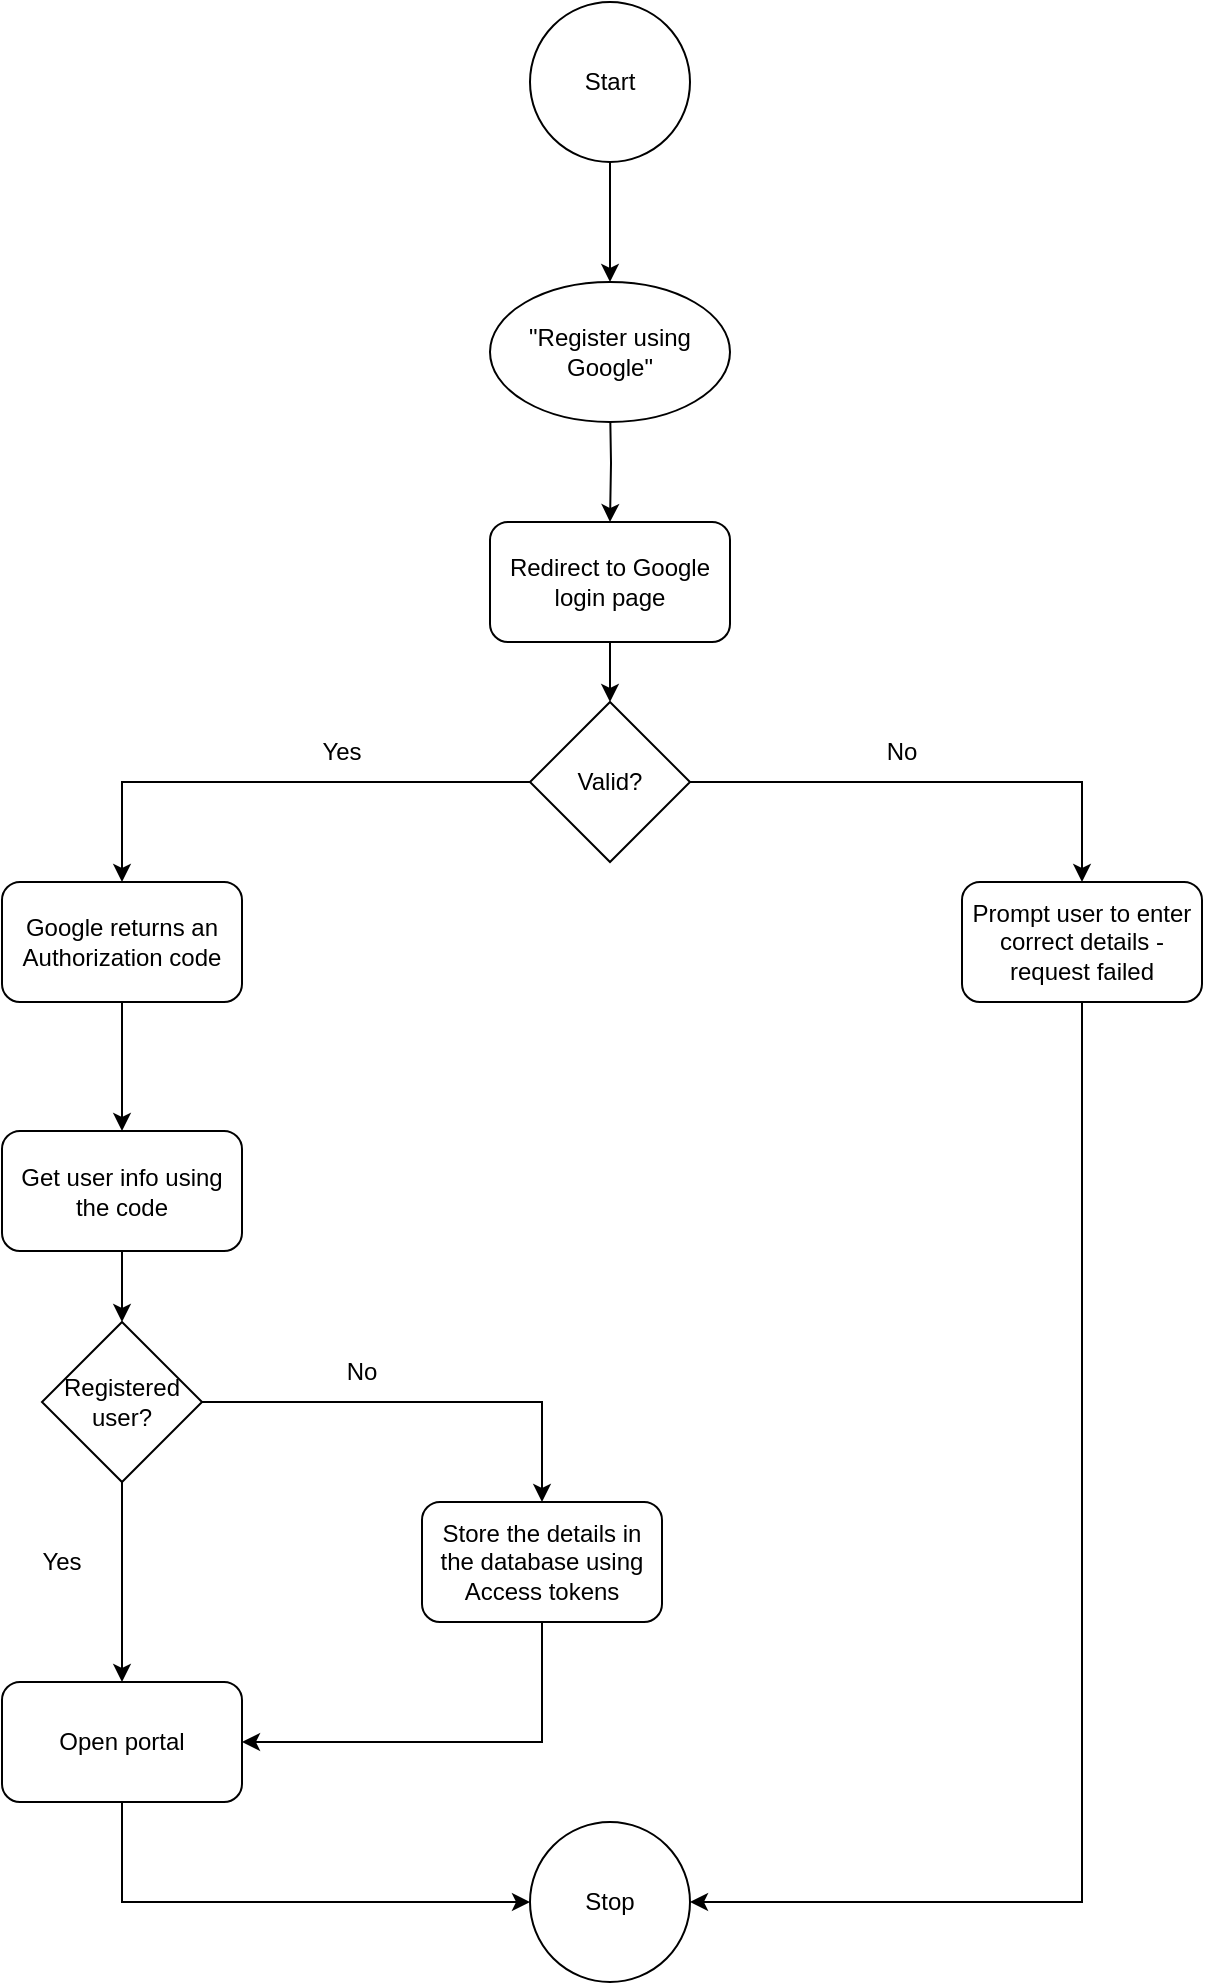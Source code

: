 <mxfile version="25.0.1">
  <diagram name="Page-1" id="TGuidVHUv_1VwZqodiuF">
    <mxGraphModel dx="954" dy="558" grid="1" gridSize="10" guides="1" tooltips="1" connect="1" arrows="1" fold="1" page="1" pageScale="1" pageWidth="827" pageHeight="1169" math="0" shadow="0">
      <root>
        <mxCell id="0" />
        <mxCell id="1" parent="0" />
        <mxCell id="52l0RrwCWaF9oOcHQBXl-7" style="edgeStyle=orthogonalEdgeStyle;rounded=0;orthogonalLoop=1;jettySize=auto;html=1;entryX=0.5;entryY=0;entryDx=0;entryDy=0;" edge="1" parent="1" source="52l0RrwCWaF9oOcHQBXl-1">
          <mxGeometry relative="1" as="geometry">
            <mxPoint x="414" y="160" as="targetPoint" />
          </mxGeometry>
        </mxCell>
        <mxCell id="52l0RrwCWaF9oOcHQBXl-1" value="Start" style="ellipse;whiteSpace=wrap;html=1;aspect=fixed;" vertex="1" parent="1">
          <mxGeometry x="374" y="20" width="80" height="80" as="geometry" />
        </mxCell>
        <mxCell id="52l0RrwCWaF9oOcHQBXl-12" style="edgeStyle=orthogonalEdgeStyle;rounded=0;orthogonalLoop=1;jettySize=auto;html=1;entryX=0.5;entryY=0;entryDx=0;entryDy=0;" edge="1" parent="1" target="52l0RrwCWaF9oOcHQBXl-8">
          <mxGeometry relative="1" as="geometry">
            <mxPoint x="414" y="220" as="sourcePoint" />
          </mxGeometry>
        </mxCell>
        <mxCell id="52l0RrwCWaF9oOcHQBXl-22" style="edgeStyle=orthogonalEdgeStyle;rounded=0;orthogonalLoop=1;jettySize=auto;html=1;entryX=0.5;entryY=0;entryDx=0;entryDy=0;" edge="1" parent="1" source="52l0RrwCWaF9oOcHQBXl-8" target="52l0RrwCWaF9oOcHQBXl-21">
          <mxGeometry relative="1" as="geometry" />
        </mxCell>
        <mxCell id="52l0RrwCWaF9oOcHQBXl-8" value="Redirect to Google login page" style="rounded=1;whiteSpace=wrap;html=1;" vertex="1" parent="1">
          <mxGeometry x="354" y="280" width="120" height="60" as="geometry" />
        </mxCell>
        <mxCell id="52l0RrwCWaF9oOcHQBXl-14" style="edgeStyle=orthogonalEdgeStyle;rounded=0;orthogonalLoop=1;jettySize=auto;html=1;entryX=0.5;entryY=0;entryDx=0;entryDy=0;" edge="1" parent="1" source="52l0RrwCWaF9oOcHQBXl-10" target="52l0RrwCWaF9oOcHQBXl-11">
          <mxGeometry relative="1" as="geometry" />
        </mxCell>
        <mxCell id="52l0RrwCWaF9oOcHQBXl-10" value="Google returns an Authorization code" style="rounded=1;whiteSpace=wrap;html=1;" vertex="1" parent="1">
          <mxGeometry x="110" y="460" width="120" height="60" as="geometry" />
        </mxCell>
        <mxCell id="52l0RrwCWaF9oOcHQBXl-31" style="edgeStyle=orthogonalEdgeStyle;rounded=0;orthogonalLoop=1;jettySize=auto;html=1;entryX=0.5;entryY=0;entryDx=0;entryDy=0;" edge="1" parent="1" source="52l0RrwCWaF9oOcHQBXl-11" target="52l0RrwCWaF9oOcHQBXl-30">
          <mxGeometry relative="1" as="geometry" />
        </mxCell>
        <mxCell id="52l0RrwCWaF9oOcHQBXl-11" value="Get user info using the code" style="rounded=1;whiteSpace=wrap;html=1;" vertex="1" parent="1">
          <mxGeometry x="110" y="584.5" width="120" height="60" as="geometry" />
        </mxCell>
        <mxCell id="52l0RrwCWaF9oOcHQBXl-39" style="edgeStyle=orthogonalEdgeStyle;rounded=0;orthogonalLoop=1;jettySize=auto;html=1;entryX=1;entryY=0.5;entryDx=0;entryDy=0;" edge="1" parent="1" source="52l0RrwCWaF9oOcHQBXl-15" target="52l0RrwCWaF9oOcHQBXl-17">
          <mxGeometry relative="1" as="geometry">
            <Array as="points">
              <mxPoint x="380" y="890" />
            </Array>
          </mxGeometry>
        </mxCell>
        <mxCell id="52l0RrwCWaF9oOcHQBXl-15" value="Store the details in the database using Access tokens" style="rounded=1;whiteSpace=wrap;html=1;" vertex="1" parent="1">
          <mxGeometry x="320" y="770" width="120" height="60" as="geometry" />
        </mxCell>
        <mxCell id="52l0RrwCWaF9oOcHQBXl-40" style="edgeStyle=orthogonalEdgeStyle;rounded=0;orthogonalLoop=1;jettySize=auto;html=1;entryX=0;entryY=0.5;entryDx=0;entryDy=0;" edge="1" parent="1" source="52l0RrwCWaF9oOcHQBXl-17" target="52l0RrwCWaF9oOcHQBXl-19">
          <mxGeometry relative="1" as="geometry">
            <Array as="points">
              <mxPoint x="170" y="970" />
            </Array>
          </mxGeometry>
        </mxCell>
        <mxCell id="52l0RrwCWaF9oOcHQBXl-17" value="Open portal" style="rounded=1;whiteSpace=wrap;html=1;" vertex="1" parent="1">
          <mxGeometry x="110" y="860" width="120" height="60" as="geometry" />
        </mxCell>
        <mxCell id="52l0RrwCWaF9oOcHQBXl-19" value="Stop" style="ellipse;whiteSpace=wrap;html=1;aspect=fixed;" vertex="1" parent="1">
          <mxGeometry x="374" y="930" width="80" height="80" as="geometry" />
        </mxCell>
        <mxCell id="52l0RrwCWaF9oOcHQBXl-24" style="edgeStyle=orthogonalEdgeStyle;rounded=0;orthogonalLoop=1;jettySize=auto;html=1;entryX=0.5;entryY=0;entryDx=0;entryDy=0;" edge="1" parent="1" source="52l0RrwCWaF9oOcHQBXl-21" target="52l0RrwCWaF9oOcHQBXl-10">
          <mxGeometry relative="1" as="geometry" />
        </mxCell>
        <mxCell id="52l0RrwCWaF9oOcHQBXl-28" style="edgeStyle=orthogonalEdgeStyle;rounded=0;orthogonalLoop=1;jettySize=auto;html=1;entryX=0.5;entryY=0;entryDx=0;entryDy=0;" edge="1" parent="1" source="52l0RrwCWaF9oOcHQBXl-21" target="52l0RrwCWaF9oOcHQBXl-27">
          <mxGeometry relative="1" as="geometry" />
        </mxCell>
        <mxCell id="52l0RrwCWaF9oOcHQBXl-21" value="Valid?" style="rhombus;whiteSpace=wrap;html=1;" vertex="1" parent="1">
          <mxGeometry x="374" y="370" width="80" height="80" as="geometry" />
        </mxCell>
        <mxCell id="52l0RrwCWaF9oOcHQBXl-25" value="Yes" style="text;html=1;align=center;verticalAlign=middle;whiteSpace=wrap;rounded=0;" vertex="1" parent="1">
          <mxGeometry x="250" y="380" width="60" height="30" as="geometry" />
        </mxCell>
        <mxCell id="52l0RrwCWaF9oOcHQBXl-26" value="&quot;Register using Google&quot;" style="ellipse;whiteSpace=wrap;html=1;" vertex="1" parent="1">
          <mxGeometry x="354" y="160" width="120" height="70" as="geometry" />
        </mxCell>
        <mxCell id="52l0RrwCWaF9oOcHQBXl-41" style="edgeStyle=orthogonalEdgeStyle;rounded=0;orthogonalLoop=1;jettySize=auto;html=1;entryX=1;entryY=0.5;entryDx=0;entryDy=0;" edge="1" parent="1" source="52l0RrwCWaF9oOcHQBXl-27" target="52l0RrwCWaF9oOcHQBXl-19">
          <mxGeometry relative="1" as="geometry">
            <Array as="points">
              <mxPoint x="650" y="970" />
            </Array>
          </mxGeometry>
        </mxCell>
        <mxCell id="52l0RrwCWaF9oOcHQBXl-27" value="Prompt user to enter correct details - request failed" style="rounded=1;whiteSpace=wrap;html=1;" vertex="1" parent="1">
          <mxGeometry x="590" y="460" width="120" height="60" as="geometry" />
        </mxCell>
        <mxCell id="52l0RrwCWaF9oOcHQBXl-29" value="No" style="text;html=1;align=center;verticalAlign=middle;whiteSpace=wrap;rounded=0;" vertex="1" parent="1">
          <mxGeometry x="530" y="380" width="60" height="30" as="geometry" />
        </mxCell>
        <mxCell id="52l0RrwCWaF9oOcHQBXl-32" style="edgeStyle=orthogonalEdgeStyle;rounded=0;orthogonalLoop=1;jettySize=auto;html=1;entryX=0.5;entryY=0;entryDx=0;entryDy=0;" edge="1" parent="1" source="52l0RrwCWaF9oOcHQBXl-30" target="52l0RrwCWaF9oOcHQBXl-15">
          <mxGeometry relative="1" as="geometry" />
        </mxCell>
        <mxCell id="52l0RrwCWaF9oOcHQBXl-35" style="edgeStyle=orthogonalEdgeStyle;rounded=0;orthogonalLoop=1;jettySize=auto;html=1;entryX=0.5;entryY=0;entryDx=0;entryDy=0;" edge="1" parent="1" source="52l0RrwCWaF9oOcHQBXl-30" target="52l0RrwCWaF9oOcHQBXl-17">
          <mxGeometry relative="1" as="geometry" />
        </mxCell>
        <mxCell id="52l0RrwCWaF9oOcHQBXl-30" value="Registered user?" style="rhombus;whiteSpace=wrap;html=1;" vertex="1" parent="1">
          <mxGeometry x="130" y="680" width="80" height="80" as="geometry" />
        </mxCell>
        <mxCell id="52l0RrwCWaF9oOcHQBXl-33" value="No" style="text;html=1;align=center;verticalAlign=middle;whiteSpace=wrap;rounded=0;" vertex="1" parent="1">
          <mxGeometry x="260" y="690" width="60" height="30" as="geometry" />
        </mxCell>
        <mxCell id="52l0RrwCWaF9oOcHQBXl-36" value="Yes" style="text;html=1;align=center;verticalAlign=middle;whiteSpace=wrap;rounded=0;" vertex="1" parent="1">
          <mxGeometry x="110" y="785" width="60" height="30" as="geometry" />
        </mxCell>
      </root>
    </mxGraphModel>
  </diagram>
</mxfile>
